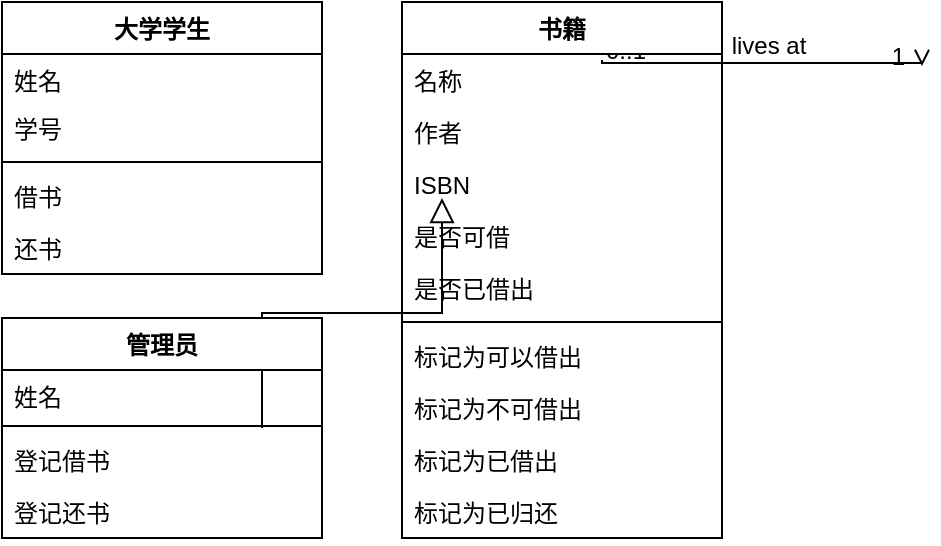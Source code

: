 <mxfile version="24.7.8">
  <diagram id="C5RBs43oDa-KdzZeNtuy" name="Page-1">
    <mxGraphModel dx="644" dy="602" grid="1" gridSize="10" guides="1" tooltips="1" connect="1" arrows="1" fold="1" page="1" pageScale="1" pageWidth="827" pageHeight="1169" math="0" shadow="0">
      <root>
        <mxCell id="WIyWlLk6GJQsqaUBKTNV-0" />
        <mxCell id="WIyWlLk6GJQsqaUBKTNV-1" parent="WIyWlLk6GJQsqaUBKTNV-0" />
        <mxCell id="zkfFHV4jXpPFQw0GAbJ--16" value="" style="endArrow=block;endSize=10;endFill=0;shadow=0;strokeWidth=1;rounded=0;curved=0;edgeStyle=elbowEdgeStyle;elbow=vertical;" parent="WIyWlLk6GJQsqaUBKTNV-1" source="zkfFHV4jXpPFQw0GAbJ--13" edge="1">
          <mxGeometry width="160" relative="1" as="geometry">
            <mxPoint x="210" y="373" as="sourcePoint" />
            <mxPoint x="300.0" y="258.0" as="targetPoint" />
          </mxGeometry>
        </mxCell>
        <mxCell id="zkfFHV4jXpPFQw0GAbJ--26" value="" style="endArrow=open;shadow=0;strokeWidth=1;rounded=0;curved=0;endFill=1;edgeStyle=elbowEdgeStyle;elbow=vertical;" parent="WIyWlLk6GJQsqaUBKTNV-1" target="zkfFHV4jXpPFQw0GAbJ--17" edge="1">
          <mxGeometry x="0.5" y="41" relative="1" as="geometry">
            <mxPoint x="380" y="189.034" as="sourcePoint" />
            <mxPoint x="540" y="192" as="targetPoint" />
            <mxPoint x="-40" y="32" as="offset" />
          </mxGeometry>
        </mxCell>
        <mxCell id="zkfFHV4jXpPFQw0GAbJ--27" value="0..1" style="resizable=0;align=left;verticalAlign=bottom;labelBackgroundColor=none;fontSize=12;" parent="zkfFHV4jXpPFQw0GAbJ--26" connectable="0" vertex="1">
          <mxGeometry x="-1" relative="1" as="geometry">
            <mxPoint y="4" as="offset" />
          </mxGeometry>
        </mxCell>
        <mxCell id="zkfFHV4jXpPFQw0GAbJ--28" value="1" style="resizable=0;align=right;verticalAlign=bottom;labelBackgroundColor=none;fontSize=12;" parent="zkfFHV4jXpPFQw0GAbJ--26" connectable="0" vertex="1">
          <mxGeometry x="1" relative="1" as="geometry">
            <mxPoint x="-7" y="4" as="offset" />
          </mxGeometry>
        </mxCell>
        <mxCell id="zkfFHV4jXpPFQw0GAbJ--29" value="lives at" style="text;html=1;resizable=0;points=[];;align=center;verticalAlign=middle;labelBackgroundColor=none;rounded=0;shadow=0;strokeWidth=1;fontSize=12;" parent="zkfFHV4jXpPFQw0GAbJ--26" vertex="1" connectable="0">
          <mxGeometry x="0.5" y="49" relative="1" as="geometry">
            <mxPoint x="-38" y="40" as="offset" />
          </mxGeometry>
        </mxCell>
        <mxCell id="ekCbcRZ1HQb7n6cyec4x-20" value="书籍" style="swimlane;fontStyle=1;align=center;verticalAlign=top;childLayout=stackLayout;horizontal=1;startSize=26;horizontalStack=0;resizeParent=1;resizeParentMax=0;resizeLast=0;collapsible=1;marginBottom=0;whiteSpace=wrap;html=1;" vertex="1" parent="WIyWlLk6GJQsqaUBKTNV-1">
          <mxGeometry x="280" y="160" width="160" height="268" as="geometry">
            <mxRectangle x="430" y="400" width="100" height="30" as="alternateBounds" />
          </mxGeometry>
        </mxCell>
        <mxCell id="ekCbcRZ1HQb7n6cyec4x-21" value="名称" style="text;strokeColor=none;fillColor=none;align=left;verticalAlign=top;spacingLeft=4;spacingRight=4;overflow=hidden;rotatable=0;points=[[0,0.5],[1,0.5]];portConstraint=eastwest;whiteSpace=wrap;html=1;" vertex="1" parent="ekCbcRZ1HQb7n6cyec4x-20">
          <mxGeometry y="26" width="160" height="26" as="geometry" />
        </mxCell>
        <mxCell id="ekCbcRZ1HQb7n6cyec4x-30" value="作者&lt;span style=&quot;color: rgba(0, 0, 0, 0); font-family: monospace; font-size: 0px; text-wrap: nowrap;&quot;&gt;%3CmxGraphModel%3E%3Croot%3E%3CmxCell%20id%3D%220%22%2F%3E%3CmxCell%20id%3D%221%22%20parent%3D%220%22%2F%3E%3CmxCell%20id%3D%222%22%20value%3D%22%E5%90%8D%E7%A7%B0%22%20style%3D%22text%3BstrokeColor%3Dnone%3BfillColor%3Dnone%3Balign%3Dleft%3BverticalAlign%3Dtop%3BspacingLeft%3D4%3BspacingRight%3D4%3Boverflow%3Dhidden%3Brotatable%3D0%3Bpoints%3D%5B%5B0%2C0.5%5D%2C%5B1%2C0.5%5D%5D%3BportConstraint%3Deastwest%3BwhiteSpace%3Dwrap%3Bhtml%3D1%3B%22%20vertex%3D%221%22%20parent%3D%221%22%3E%3CmxGeometry%20x%3D%22280%22%20y%3D%22186%22%20width%3D%22160%22%20height%3D%2226%22%20as%3D%22geometry%22%2F%3E%3C%2FmxCell%3E%3C%2Froot%3E%3C%2FmxGraphModel%3E&lt;/span&gt;" style="text;strokeColor=none;fillColor=none;align=left;verticalAlign=top;spacingLeft=4;spacingRight=4;overflow=hidden;rotatable=0;points=[[0,0.5],[1,0.5]];portConstraint=eastwest;whiteSpace=wrap;html=1;" vertex="1" parent="ekCbcRZ1HQb7n6cyec4x-20">
          <mxGeometry y="52" width="160" height="26" as="geometry" />
        </mxCell>
        <mxCell id="ekCbcRZ1HQb7n6cyec4x-31" value="ISBN" style="text;strokeColor=none;fillColor=none;align=left;verticalAlign=top;spacingLeft=4;spacingRight=4;overflow=hidden;rotatable=0;points=[[0,0.5],[1,0.5]];portConstraint=eastwest;whiteSpace=wrap;html=1;" vertex="1" parent="ekCbcRZ1HQb7n6cyec4x-20">
          <mxGeometry y="78" width="160" height="26" as="geometry" />
        </mxCell>
        <mxCell id="ekCbcRZ1HQb7n6cyec4x-33" value="是否可借" style="text;strokeColor=none;fillColor=none;align=left;verticalAlign=top;spacingLeft=4;spacingRight=4;overflow=hidden;rotatable=0;points=[[0,0.5],[1,0.5]];portConstraint=eastwest;whiteSpace=wrap;html=1;" vertex="1" parent="ekCbcRZ1HQb7n6cyec4x-20">
          <mxGeometry y="104" width="160" height="26" as="geometry" />
        </mxCell>
        <mxCell id="ekCbcRZ1HQb7n6cyec4x-32" value="是否已借出" style="text;strokeColor=none;fillColor=none;align=left;verticalAlign=top;spacingLeft=4;spacingRight=4;overflow=hidden;rotatable=0;points=[[0,0.5],[1,0.5]];portConstraint=eastwest;whiteSpace=wrap;html=1;" vertex="1" parent="ekCbcRZ1HQb7n6cyec4x-20">
          <mxGeometry y="130" width="160" height="26" as="geometry" />
        </mxCell>
        <mxCell id="ekCbcRZ1HQb7n6cyec4x-22" value="" style="line;strokeWidth=1;fillColor=none;align=left;verticalAlign=middle;spacingTop=-1;spacingLeft=3;spacingRight=3;rotatable=0;labelPosition=right;points=[];portConstraint=eastwest;strokeColor=inherit;" vertex="1" parent="ekCbcRZ1HQb7n6cyec4x-20">
          <mxGeometry y="156" width="160" height="8" as="geometry" />
        </mxCell>
        <mxCell id="ekCbcRZ1HQb7n6cyec4x-38" value="标记为可以借出" style="text;strokeColor=none;fillColor=none;align=left;verticalAlign=top;spacingLeft=4;spacingRight=4;overflow=hidden;rotatable=0;points=[[0,0.5],[1,0.5]];portConstraint=eastwest;whiteSpace=wrap;html=1;" vertex="1" parent="ekCbcRZ1HQb7n6cyec4x-20">
          <mxGeometry y="164" width="160" height="26" as="geometry" />
        </mxCell>
        <mxCell id="ekCbcRZ1HQb7n6cyec4x-40" value="标记为不可借出" style="text;strokeColor=none;fillColor=none;align=left;verticalAlign=top;spacingLeft=4;spacingRight=4;overflow=hidden;rotatable=0;points=[[0,0.5],[1,0.5]];portConstraint=eastwest;whiteSpace=wrap;html=1;" vertex="1" parent="ekCbcRZ1HQb7n6cyec4x-20">
          <mxGeometry y="190" width="160" height="26" as="geometry" />
        </mxCell>
        <mxCell id="ekCbcRZ1HQb7n6cyec4x-23" value="标记为已借出" style="text;strokeColor=none;fillColor=none;align=left;verticalAlign=top;spacingLeft=4;spacingRight=4;overflow=hidden;rotatable=0;points=[[0,0.5],[1,0.5]];portConstraint=eastwest;whiteSpace=wrap;html=1;" vertex="1" parent="ekCbcRZ1HQb7n6cyec4x-20">
          <mxGeometry y="216" width="160" height="26" as="geometry" />
        </mxCell>
        <mxCell id="ekCbcRZ1HQb7n6cyec4x-39" value="标记为已归还" style="text;strokeColor=none;fillColor=none;align=left;verticalAlign=top;spacingLeft=4;spacingRight=4;overflow=hidden;rotatable=0;points=[[0,0.5],[1,0.5]];portConstraint=eastwest;whiteSpace=wrap;html=1;" vertex="1" parent="ekCbcRZ1HQb7n6cyec4x-20">
          <mxGeometry y="242" width="160" height="26" as="geometry" />
        </mxCell>
        <mxCell id="ekCbcRZ1HQb7n6cyec4x-41" value="大学学生" style="swimlane;fontStyle=1;align=center;verticalAlign=top;childLayout=stackLayout;horizontal=1;startSize=26;horizontalStack=0;resizeParent=1;resizeParentMax=0;resizeLast=0;collapsible=1;marginBottom=0;whiteSpace=wrap;html=1;" vertex="1" parent="WIyWlLk6GJQsqaUBKTNV-1">
          <mxGeometry x="80" y="160" width="160" height="136" as="geometry" />
        </mxCell>
        <mxCell id="ekCbcRZ1HQb7n6cyec4x-45" value="姓名" style="text;align=left;verticalAlign=top;spacingLeft=4;spacingRight=4;overflow=hidden;rotatable=0;points=[[0,0.5],[1,0.5]];portConstraint=eastwest;" vertex="1" parent="ekCbcRZ1HQb7n6cyec4x-41">
          <mxGeometry y="26" width="160" height="24" as="geometry" />
        </mxCell>
        <mxCell id="ekCbcRZ1HQb7n6cyec4x-46" value="学号" style="text;align=left;verticalAlign=top;spacingLeft=4;spacingRight=4;overflow=hidden;rotatable=0;points=[[0,0.5],[1,0.5]];portConstraint=eastwest;rounded=0;shadow=0;html=0;" vertex="1" parent="ekCbcRZ1HQb7n6cyec4x-41">
          <mxGeometry y="50" width="160" height="26" as="geometry" />
        </mxCell>
        <mxCell id="ekCbcRZ1HQb7n6cyec4x-43" value="" style="line;strokeWidth=1;fillColor=none;align=left;verticalAlign=middle;spacingTop=-1;spacingLeft=3;spacingRight=3;rotatable=0;labelPosition=right;points=[];portConstraint=eastwest;strokeColor=inherit;" vertex="1" parent="ekCbcRZ1HQb7n6cyec4x-41">
          <mxGeometry y="76" width="160" height="8" as="geometry" />
        </mxCell>
        <mxCell id="ekCbcRZ1HQb7n6cyec4x-56" value="借书" style="text;align=left;verticalAlign=top;spacingLeft=4;spacingRight=4;overflow=hidden;rotatable=0;points=[[0,0.5],[1,0.5]];portConstraint=eastwest;" vertex="1" parent="ekCbcRZ1HQb7n6cyec4x-41">
          <mxGeometry y="84" width="160" height="26" as="geometry" />
        </mxCell>
        <mxCell id="ekCbcRZ1HQb7n6cyec4x-48" value="还书" style="text;align=left;verticalAlign=top;spacingLeft=4;spacingRight=4;overflow=hidden;rotatable=0;points=[[0,0.5],[1,0.5]];portConstraint=eastwest;" vertex="1" parent="ekCbcRZ1HQb7n6cyec4x-41">
          <mxGeometry y="110" width="160" height="26" as="geometry" />
        </mxCell>
        <mxCell id="ekCbcRZ1HQb7n6cyec4x-49" value="管理员" style="swimlane;fontStyle=1;align=center;verticalAlign=top;childLayout=stackLayout;horizontal=1;startSize=26;horizontalStack=0;resizeParent=1;resizeParentMax=0;resizeLast=0;collapsible=1;marginBottom=0;whiteSpace=wrap;html=1;" vertex="1" parent="WIyWlLk6GJQsqaUBKTNV-1">
          <mxGeometry x="80" y="318" width="160" height="110" as="geometry" />
        </mxCell>
        <mxCell id="ekCbcRZ1HQb7n6cyec4x-50" value="姓名" style="text;align=left;verticalAlign=top;spacingLeft=4;spacingRight=4;overflow=hidden;rotatable=0;points=[[0,0.5],[1,0.5]];portConstraint=eastwest;" vertex="1" parent="ekCbcRZ1HQb7n6cyec4x-49">
          <mxGeometry y="26" width="160" height="24" as="geometry" />
        </mxCell>
        <mxCell id="ekCbcRZ1HQb7n6cyec4x-52" value="" style="line;strokeWidth=1;fillColor=none;align=left;verticalAlign=middle;spacingTop=-1;spacingLeft=3;spacingRight=3;rotatable=0;labelPosition=right;points=[];portConstraint=eastwest;strokeColor=inherit;" vertex="1" parent="ekCbcRZ1HQb7n6cyec4x-49">
          <mxGeometry y="50" width="160" height="8" as="geometry" />
        </mxCell>
        <mxCell id="ekCbcRZ1HQb7n6cyec4x-55" value="登记借书" style="text;align=left;verticalAlign=top;spacingLeft=4;spacingRight=4;overflow=hidden;rotatable=0;points=[[0,0.5],[1,0.5]];portConstraint=eastwest;" vertex="1" parent="ekCbcRZ1HQb7n6cyec4x-49">
          <mxGeometry y="58" width="160" height="26" as="geometry" />
        </mxCell>
        <mxCell id="ekCbcRZ1HQb7n6cyec4x-54" value="登记还书" style="text;align=left;verticalAlign=top;spacingLeft=4;spacingRight=4;overflow=hidden;rotatable=0;points=[[0,0.5],[1,0.5]];portConstraint=eastwest;" vertex="1" parent="ekCbcRZ1HQb7n6cyec4x-49">
          <mxGeometry y="84" width="160" height="26" as="geometry" />
        </mxCell>
      </root>
    </mxGraphModel>
  </diagram>
</mxfile>
